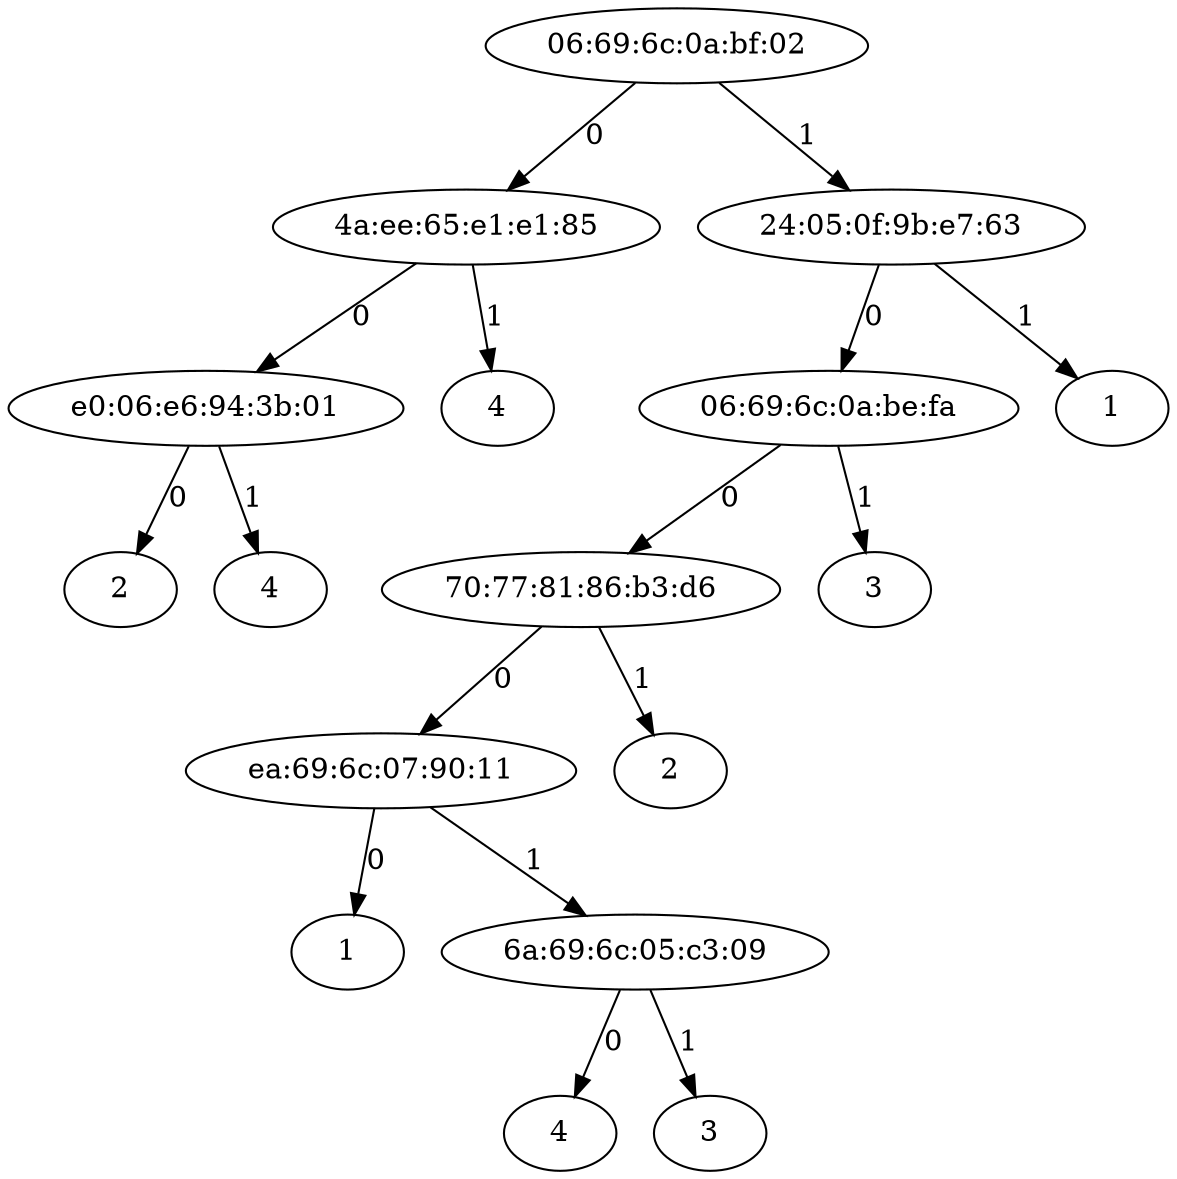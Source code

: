 // The Test Table
digraph {
	0 [label="06:69:6c:0a:bf:02"]
	1 [label="4a:ee:65:e1:e1:85"]
	0 -> 1 [label=0]
	2 [label="e0:06:e6:94:3b:01"]
	1 -> 2 [label=0]
	3 [label=2]
	2 -> 3 [label=0]
	4 [label=4]
	2 -> 4 [label=1]
	5 [label=4]
	1 -> 5 [label=1]
	6 [label="24:05:0f:9b:e7:63"]
	0 -> 6 [label=1]
	7 [label="06:69:6c:0a:be:fa"]
	6 -> 7 [label=0]
	8 [label="70:77:81:86:b3:d6"]
	7 -> 8 [label=0]
	9 [label="ea:69:6c:07:90:11"]
	8 -> 9 [label=0]
	10 [label=1]
	9 -> 10 [label=0]
	11 [label="6a:69:6c:05:c3:09"]
	9 -> 11 [label=1]
	12 [label=4]
	11 -> 12 [label=0]
	13 [label=3]
	11 -> 13 [label=1]
	14 [label=2]
	8 -> 14 [label=1]
	15 [label=3]
	7 -> 15 [label=1]
	16 [label=1]
	6 -> 16 [label=1]
}
